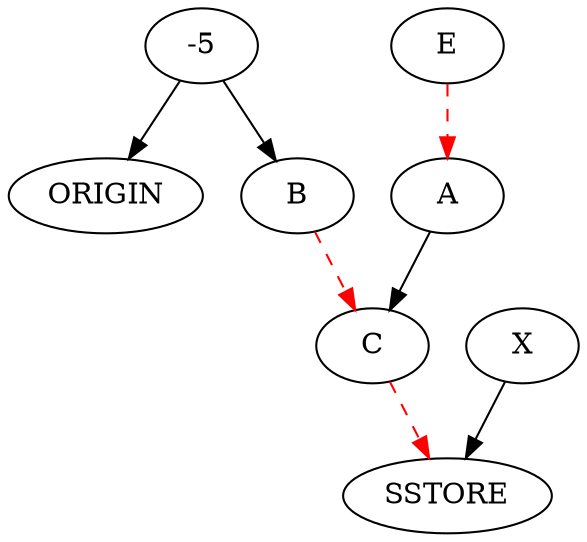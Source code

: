 // TEST
digraph {
	n1 [label=ORIGIN shape=oval]
	n7 [label=X shape=oval]
	n10 [label=B shape=oval]
	n5 [label=A shape=oval]
	n3 [label=E shape=oval]
	n14 [label=SSTORE shape=oval]
	n13 [label=C shape=oval]
	-5 -> n1 [label="" color="" style=solid]
	-5 -> n10 [label="" color="" style=solid]
	n3 -> n5 [label="" color=red style=dashed]
	n7 -> n14 [label="" color="" style=solid]
	n13 -> n14 [label="" color=red style=dashed]
	n5 -> n13 [label="" color="" style=solid]
	n10 -> n13 [label="" color=red style=dashed]
}

